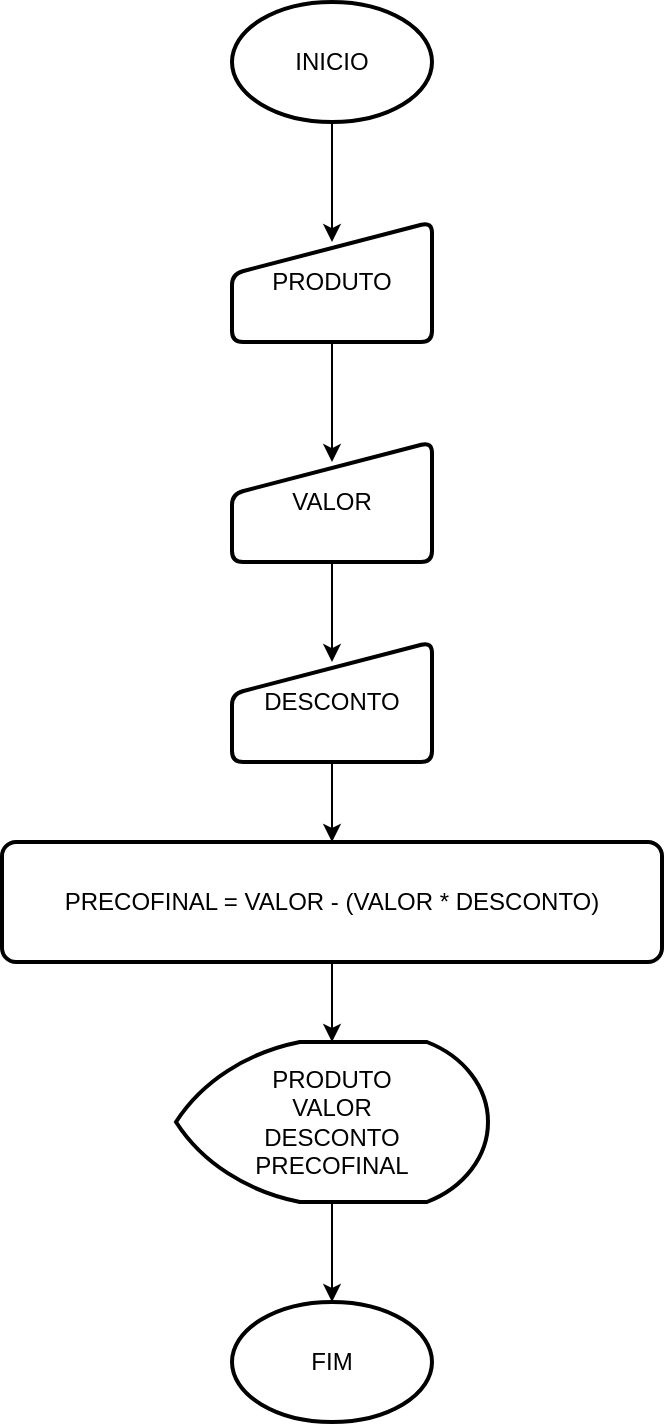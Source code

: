 <mxfile version="25.0.3">
  <diagram name="Página-1" id="TCbFf621B2BJqJwDpB_T">
    <mxGraphModel dx="1393" dy="763" grid="1" gridSize="10" guides="1" tooltips="1" connect="1" arrows="1" fold="1" page="1" pageScale="1" pageWidth="827" pageHeight="1169" math="0" shadow="0">
      <root>
        <mxCell id="0" />
        <mxCell id="1" parent="0" />
        <mxCell id="yKkGJw9G06wEMqRbcazX-1" value="INICIO" style="strokeWidth=2;html=1;shape=mxgraph.flowchart.start_1;whiteSpace=wrap;" vertex="1" parent="1">
          <mxGeometry x="364" y="40" width="100" height="60" as="geometry" />
        </mxCell>
        <mxCell id="yKkGJw9G06wEMqRbcazX-2" value="FIM" style="strokeWidth=2;html=1;shape=mxgraph.flowchart.start_1;whiteSpace=wrap;" vertex="1" parent="1">
          <mxGeometry x="364" y="690" width="100" height="60" as="geometry" />
        </mxCell>
        <mxCell id="yKkGJw9G06wEMqRbcazX-3" value="PRODUTO" style="html=1;strokeWidth=2;shape=manualInput;whiteSpace=wrap;rounded=1;size=26;arcSize=11;" vertex="1" parent="1">
          <mxGeometry x="364" y="150" width="100" height="60" as="geometry" />
        </mxCell>
        <mxCell id="yKkGJw9G06wEMqRbcazX-4" value="VALOR" style="html=1;strokeWidth=2;shape=manualInput;whiteSpace=wrap;rounded=1;size=26;arcSize=11;" vertex="1" parent="1">
          <mxGeometry x="364" y="260" width="100" height="60" as="geometry" />
        </mxCell>
        <mxCell id="yKkGJw9G06wEMqRbcazX-12" style="edgeStyle=orthogonalEdgeStyle;rounded=0;orthogonalLoop=1;jettySize=auto;html=1;entryX=0.5;entryY=0;entryDx=0;entryDy=0;" edge="1" parent="1" source="yKkGJw9G06wEMqRbcazX-5" target="yKkGJw9G06wEMqRbcazX-6">
          <mxGeometry relative="1" as="geometry" />
        </mxCell>
        <mxCell id="yKkGJw9G06wEMqRbcazX-5" value="DESCONTO" style="html=1;strokeWidth=2;shape=manualInput;whiteSpace=wrap;rounded=1;size=26;arcSize=11;" vertex="1" parent="1">
          <mxGeometry x="364" y="360" width="100" height="60" as="geometry" />
        </mxCell>
        <mxCell id="yKkGJw9G06wEMqRbcazX-6" value="PRECOFINAL = VALOR - (VALOR * DESCONTO)" style="rounded=1;whiteSpace=wrap;html=1;absoluteArcSize=1;arcSize=14;strokeWidth=2;" vertex="1" parent="1">
          <mxGeometry x="249" y="460" width="330" height="60" as="geometry" />
        </mxCell>
        <mxCell id="yKkGJw9G06wEMqRbcazX-7" value="PRODUTO&lt;div&gt;VALOR&lt;/div&gt;&lt;div&gt;DESCONTO&lt;/div&gt;&lt;div&gt;PRECOFINAL&lt;/div&gt;" style="strokeWidth=2;html=1;shape=mxgraph.flowchart.display;whiteSpace=wrap;" vertex="1" parent="1">
          <mxGeometry x="336" y="560" width="156" height="80" as="geometry" />
        </mxCell>
        <mxCell id="yKkGJw9G06wEMqRbcazX-10" style="edgeStyle=orthogonalEdgeStyle;rounded=0;orthogonalLoop=1;jettySize=auto;html=1;entryX=0.5;entryY=0.167;entryDx=0;entryDy=0;entryPerimeter=0;" edge="1" parent="1" source="yKkGJw9G06wEMqRbcazX-3" target="yKkGJw9G06wEMqRbcazX-4">
          <mxGeometry relative="1" as="geometry" />
        </mxCell>
        <mxCell id="yKkGJw9G06wEMqRbcazX-13" style="edgeStyle=orthogonalEdgeStyle;rounded=0;orthogonalLoop=1;jettySize=auto;html=1;entryX=0.5;entryY=0;entryDx=0;entryDy=0;entryPerimeter=0;" edge="1" parent="1" source="yKkGJw9G06wEMqRbcazX-6" target="yKkGJw9G06wEMqRbcazX-7">
          <mxGeometry relative="1" as="geometry" />
        </mxCell>
        <mxCell id="yKkGJw9G06wEMqRbcazX-14" style="edgeStyle=orthogonalEdgeStyle;rounded=0;orthogonalLoop=1;jettySize=auto;html=1;entryX=0.5;entryY=0;entryDx=0;entryDy=0;entryPerimeter=0;" edge="1" parent="1" source="yKkGJw9G06wEMqRbcazX-7" target="yKkGJw9G06wEMqRbcazX-2">
          <mxGeometry relative="1" as="geometry" />
        </mxCell>
        <mxCell id="yKkGJw9G06wEMqRbcazX-15" style="edgeStyle=orthogonalEdgeStyle;rounded=0;orthogonalLoop=1;jettySize=auto;html=1;entryX=0.5;entryY=0.167;entryDx=0;entryDy=0;entryPerimeter=0;" edge="1" parent="1" source="yKkGJw9G06wEMqRbcazX-4" target="yKkGJw9G06wEMqRbcazX-5">
          <mxGeometry relative="1" as="geometry" />
        </mxCell>
        <mxCell id="yKkGJw9G06wEMqRbcazX-16" style="edgeStyle=orthogonalEdgeStyle;rounded=0;orthogonalLoop=1;jettySize=auto;html=1;entryX=0.5;entryY=0.167;entryDx=0;entryDy=0;entryPerimeter=0;" edge="1" parent="1" source="yKkGJw9G06wEMqRbcazX-1" target="yKkGJw9G06wEMqRbcazX-3">
          <mxGeometry relative="1" as="geometry" />
        </mxCell>
      </root>
    </mxGraphModel>
  </diagram>
</mxfile>
